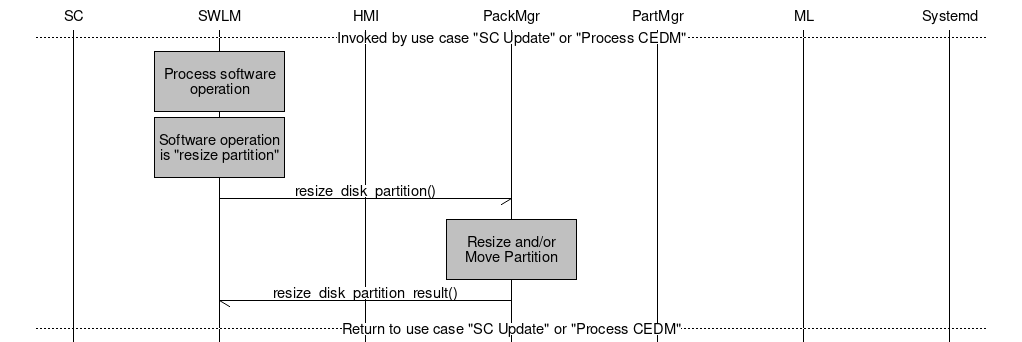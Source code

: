 #
#
# Sequence diagram description
#
# The sequence diagram description below is translated to
# a PNG image by mscgen (http://www.mcternan.me.uk/mscgen/)
# 
# Recompile updated diagrams to a png image with:
#  
#   mscgen -T png swm.msc
#

msc {
  width="1024";
  "SC",  "SWLM", "HMI", "PackMgr", "PartMgr", "ML", "Systemd";
  --- [ label="Invoked by use case \"SC Update\" or \"Process CEDM\""];
  "SWLM" box "SWLM" [ textbgcolour="silver", label = "\nProcess software operation\n" ];
  "SWLM" box "SWLM" [ textbgcolour="silver", label = "\nSoftware operation is \"resize partition\"\n" ];
  "SWLM" -> "PackMgr" [ label = "resize_disk_partition()" ];
  "PackMgr" box "PackMgr" [ textbgcolour="silver", label = "\nResize and/or Move Partition\n" ];
  "PackMgr" -> "SWLM" [ label = "resize_disk_partition_result()" ];
  --- [ label = "Return to use case \"SC Update\" or \"Process CEDM\""];
}
